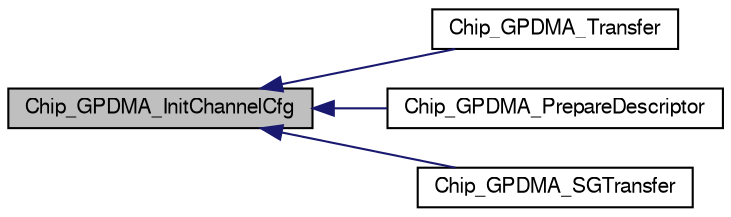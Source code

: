 digraph "Chip_GPDMA_InitChannelCfg"
{
  edge [fontname="FreeSans",fontsize="10",labelfontname="FreeSans",labelfontsize="10"];
  node [fontname="FreeSans",fontsize="10",shape=record];
  rankdir="LR";
  Node1 [label="Chip_GPDMA_InitChannelCfg",height=0.2,width=0.4,color="black", fillcolor="grey75", style="filled", fontcolor="black"];
  Node1 -> Node2 [dir="back",color="midnightblue",fontsize="10",style="solid"];
  Node2 [label="Chip_GPDMA_Transfer",height=0.2,width=0.4,color="black", fillcolor="white", style="filled",URL="$group__GPDMA__17XX__40XX.html#ga53a4dbf10ce59c17b0dd2284fa635580",tooltip="Do a DMA transfer M2M, M2P,P2M or P2P. "];
  Node1 -> Node3 [dir="back",color="midnightblue",fontsize="10",style="solid"];
  Node3 [label="Chip_GPDMA_PrepareDescriptor",height=0.2,width=0.4,color="black", fillcolor="white", style="filled",URL="$group__GPDMA__17XX__40XX.html#ga8605c52de33b7a8977eadaa480f5807c",tooltip="Prepare a single DMA descriptor. "];
  Node1 -> Node4 [dir="back",color="midnightblue",fontsize="10",style="solid"];
  Node4 [label="Chip_GPDMA_SGTransfer",height=0.2,width=0.4,color="black", fillcolor="white", style="filled",URL="$group__GPDMA__17XX__40XX.html#ga6a2f7c7238f4288cb73baec79c3e38a7",tooltip="Do a DMA transfer using linked list of descriptors. "];
}
